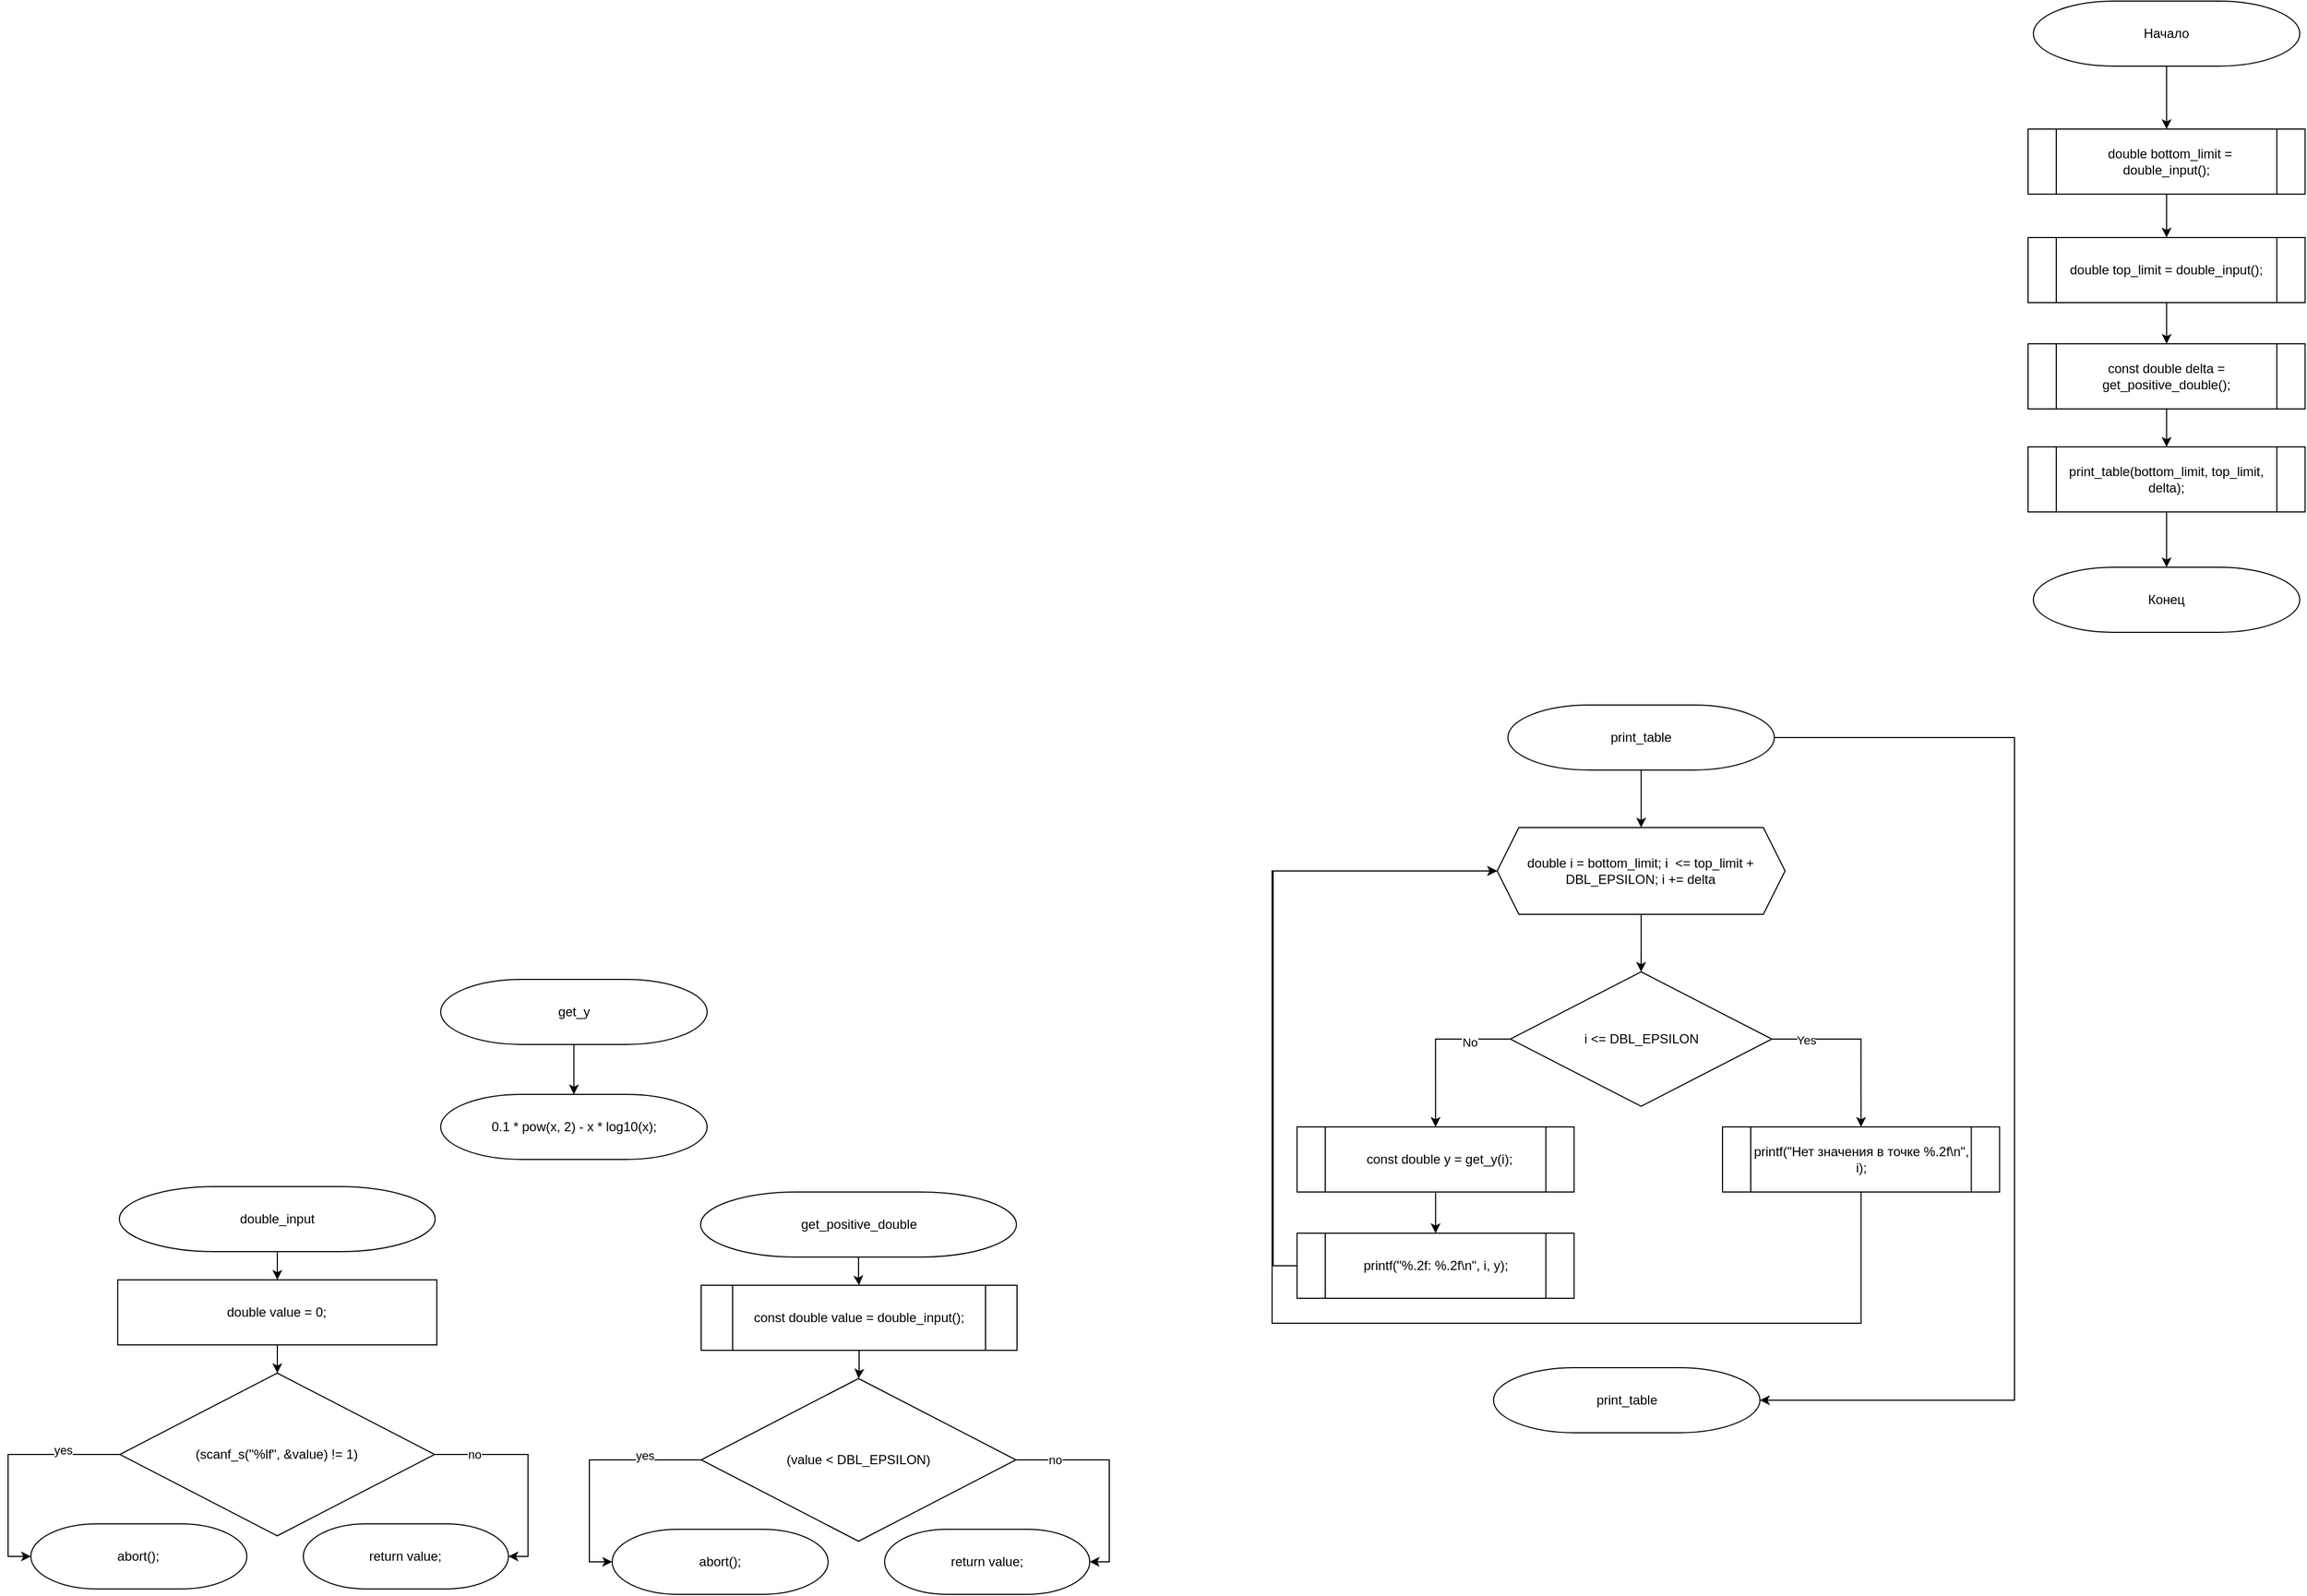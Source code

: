 <mxfile version="24.7.17">
  <diagram name="Страница — 1" id="hPPcrUByunXkYxeMK2Q-">
    <mxGraphModel dx="2051" dy="-694" grid="0" gridSize="10" guides="1" tooltips="1" connect="1" arrows="1" fold="1" page="0" pageScale="1" pageWidth="827" pageHeight="1169" math="0" shadow="0">
      <root>
        <mxCell id="0" />
        <mxCell id="1" parent="0" />
        <mxCell id="qzgSz0VJFYSZ9HDAb8HW-5" value="" style="edgeStyle=orthogonalEdgeStyle;rounded=0;orthogonalLoop=1;jettySize=auto;html=1;" parent="1" source="qzgSz0VJFYSZ9HDAb8HW-2" target="qzgSz0VJFYSZ9HDAb8HW-4" edge="1">
          <mxGeometry relative="1" as="geometry" />
        </mxCell>
        <mxCell id="qzgSz0VJFYSZ9HDAb8HW-2" value="Начало" style="strokeWidth=1;html=1;shape=mxgraph.flowchart.terminator;whiteSpace=wrap;" parent="1" vertex="1">
          <mxGeometry x="891.37" y="1438" width="245.5" height="60" as="geometry" />
        </mxCell>
        <mxCell id="qzgSz0VJFYSZ9HDAb8HW-9" value="" style="edgeStyle=orthogonalEdgeStyle;rounded=0;orthogonalLoop=1;jettySize=auto;html=1;" parent="1" source="qzgSz0VJFYSZ9HDAb8HW-4" target="qzgSz0VJFYSZ9HDAb8HW-6" edge="1">
          <mxGeometry relative="1" as="geometry" />
        </mxCell>
        <mxCell id="qzgSz0VJFYSZ9HDAb8HW-4" value="&amp;nbsp; double bottom_limit = double_input();" style="shape=process;whiteSpace=wrap;html=1;backgroundOutline=1;" parent="1" vertex="1">
          <mxGeometry x="886.5" y="1556" width="255.25" height="60" as="geometry" />
        </mxCell>
        <mxCell id="qzgSz0VJFYSZ9HDAb8HW-10" value="" style="edgeStyle=orthogonalEdgeStyle;rounded=0;orthogonalLoop=1;jettySize=auto;html=1;" parent="1" source="qzgSz0VJFYSZ9HDAb8HW-6" target="qzgSz0VJFYSZ9HDAb8HW-7" edge="1">
          <mxGeometry relative="1" as="geometry" />
        </mxCell>
        <mxCell id="qzgSz0VJFYSZ9HDAb8HW-6" value="double top_limit = double_input();" style="shape=process;whiteSpace=wrap;html=1;backgroundOutline=1;" parent="1" vertex="1">
          <mxGeometry x="886.5" y="1656" width="255.25" height="60" as="geometry" />
        </mxCell>
        <mxCell id="qzgSz0VJFYSZ9HDAb8HW-11" value="" style="edgeStyle=orthogonalEdgeStyle;rounded=0;orthogonalLoop=1;jettySize=auto;html=1;" parent="1" source="qzgSz0VJFYSZ9HDAb8HW-7" target="qzgSz0VJFYSZ9HDAb8HW-8" edge="1">
          <mxGeometry relative="1" as="geometry" />
        </mxCell>
        <mxCell id="qzgSz0VJFYSZ9HDAb8HW-7" value="const double delta = get_positive_double();" style="shape=process;whiteSpace=wrap;html=1;backgroundOutline=1;" parent="1" vertex="1">
          <mxGeometry x="886.5" y="1754" width="255.25" height="60" as="geometry" />
        </mxCell>
        <mxCell id="qzgSz0VJFYSZ9HDAb8HW-13" value="" style="edgeStyle=orthogonalEdgeStyle;rounded=0;orthogonalLoop=1;jettySize=auto;html=1;" parent="1" source="qzgSz0VJFYSZ9HDAb8HW-8" target="qzgSz0VJFYSZ9HDAb8HW-12" edge="1">
          <mxGeometry relative="1" as="geometry" />
        </mxCell>
        <mxCell id="qzgSz0VJFYSZ9HDAb8HW-8" value="print_table(bottom_limit, top_limit, delta);" style="shape=process;whiteSpace=wrap;html=1;backgroundOutline=1;" parent="1" vertex="1">
          <mxGeometry x="886.5" y="1849" width="255.25" height="60" as="geometry" />
        </mxCell>
        <mxCell id="qzgSz0VJFYSZ9HDAb8HW-12" value="Конец" style="strokeWidth=1;html=1;shape=mxgraph.flowchart.terminator;whiteSpace=wrap;" parent="1" vertex="1">
          <mxGeometry x="891.37" y="1960" width="245.5" height="60" as="geometry" />
        </mxCell>
        <mxCell id="qzgSz0VJFYSZ9HDAb8HW-25" value="" style="edgeStyle=orthogonalEdgeStyle;rounded=0;orthogonalLoop=1;jettySize=auto;html=1;" parent="1" source="qzgSz0VJFYSZ9HDAb8HW-14" target="qzgSz0VJFYSZ9HDAb8HW-15" edge="1">
          <mxGeometry relative="1" as="geometry" />
        </mxCell>
        <mxCell id="qzgSz0VJFYSZ9HDAb8HW-14" value="print_table" style="strokeWidth=1;html=1;shape=mxgraph.flowchart.terminator;whiteSpace=wrap;" parent="1" vertex="1">
          <mxGeometry x="407.25" y="2087" width="245.5" height="60" as="geometry" />
        </mxCell>
        <mxCell id="qzgSz0VJFYSZ9HDAb8HW-26" value="" style="edgeStyle=orthogonalEdgeStyle;rounded=0;orthogonalLoop=1;jettySize=auto;html=1;" parent="1" source="qzgSz0VJFYSZ9HDAb8HW-15" target="qzgSz0VJFYSZ9HDAb8HW-16" edge="1">
          <mxGeometry relative="1" as="geometry" />
        </mxCell>
        <mxCell id="qzgSz0VJFYSZ9HDAb8HW-15" value="double i = bottom_limit; i&amp;nbsp; &amp;lt;= top_limit + DBL_EPSILON; i += delta" style="shape=hexagon;perimeter=hexagonPerimeter2;whiteSpace=wrap;html=1;fixedSize=1;" parent="1" vertex="1">
          <mxGeometry x="397.38" y="2200" width="265.25" height="80" as="geometry" />
        </mxCell>
        <mxCell id="qzgSz0VJFYSZ9HDAb8HW-23" style="edgeStyle=orthogonalEdgeStyle;rounded=0;orthogonalLoop=1;jettySize=auto;html=1;entryX=0.5;entryY=0;entryDx=0;entryDy=0;" parent="1" source="qzgSz0VJFYSZ9HDAb8HW-16" target="qzgSz0VJFYSZ9HDAb8HW-19" edge="1">
          <mxGeometry relative="1" as="geometry">
            <Array as="points">
              <mxPoint x="733" y="2395" />
            </Array>
          </mxGeometry>
        </mxCell>
        <mxCell id="qzgSz0VJFYSZ9HDAb8HW-27" value="Yes" style="edgeLabel;html=1;align=center;verticalAlign=middle;resizable=0;points=[];" parent="qzgSz0VJFYSZ9HDAb8HW-23" vertex="1" connectable="0">
          <mxGeometry x="-0.617" y="-1" relative="1" as="geometry">
            <mxPoint as="offset" />
          </mxGeometry>
        </mxCell>
        <mxCell id="qzgSz0VJFYSZ9HDAb8HW-24" style="edgeStyle=orthogonalEdgeStyle;rounded=0;orthogonalLoop=1;jettySize=auto;html=1;entryX=0.5;entryY=0;entryDx=0;entryDy=0;" parent="1" source="qzgSz0VJFYSZ9HDAb8HW-16" target="qzgSz0VJFYSZ9HDAb8HW-20" edge="1">
          <mxGeometry relative="1" as="geometry">
            <mxPoint x="318.762" y="2467.429" as="targetPoint" />
            <Array as="points">
              <mxPoint x="341" y="2395" />
            </Array>
          </mxGeometry>
        </mxCell>
        <mxCell id="qzgSz0VJFYSZ9HDAb8HW-28" value="No" style="edgeLabel;html=1;align=center;verticalAlign=middle;resizable=0;points=[];" parent="qzgSz0VJFYSZ9HDAb8HW-24" vertex="1" connectable="0">
          <mxGeometry x="-0.5" y="3" relative="1" as="geometry">
            <mxPoint as="offset" />
          </mxGeometry>
        </mxCell>
        <mxCell id="qzgSz0VJFYSZ9HDAb8HW-16" value="i &amp;lt;= DBL_EPSILON" style="rhombus;whiteSpace=wrap;html=1;" parent="1" vertex="1">
          <mxGeometry x="409.5" y="2333" width="241" height="124" as="geometry" />
        </mxCell>
        <mxCell id="m4d6QQzG-LVU8HIgn0uS-2" style="edgeStyle=orthogonalEdgeStyle;rounded=0;orthogonalLoop=1;jettySize=auto;html=1;entryX=0;entryY=0.5;entryDx=0;entryDy=0;" edge="1" parent="1" source="qzgSz0VJFYSZ9HDAb8HW-19" target="qzgSz0VJFYSZ9HDAb8HW-15">
          <mxGeometry relative="1" as="geometry">
            <Array as="points">
              <mxPoint x="733" y="2657" />
              <mxPoint x="190" y="2657" />
              <mxPoint x="190" y="2240" />
            </Array>
          </mxGeometry>
        </mxCell>
        <mxCell id="qzgSz0VJFYSZ9HDAb8HW-19" value="printf(&quot;Нет значения в точке %.2f\n&quot;, i);" style="shape=process;whiteSpace=wrap;html=1;backgroundOutline=1;" parent="1" vertex="1">
          <mxGeometry x="605" y="2476" width="255.25" height="60" as="geometry" />
        </mxCell>
        <mxCell id="qzgSz0VJFYSZ9HDAb8HW-30" value="" style="edgeStyle=orthogonalEdgeStyle;rounded=0;orthogonalLoop=1;jettySize=auto;html=1;" parent="1" source="qzgSz0VJFYSZ9HDAb8HW-20" target="qzgSz0VJFYSZ9HDAb8HW-29" edge="1">
          <mxGeometry relative="1" as="geometry" />
        </mxCell>
        <mxCell id="qzgSz0VJFYSZ9HDAb8HW-20" value="&amp;nbsp; const double y = get_y(i);" style="shape=process;whiteSpace=wrap;html=1;backgroundOutline=1;" parent="1" vertex="1">
          <mxGeometry x="213" y="2476" width="255.25" height="60" as="geometry" />
        </mxCell>
        <mxCell id="m4d6QQzG-LVU8HIgn0uS-1" style="edgeStyle=orthogonalEdgeStyle;rounded=0;orthogonalLoop=1;jettySize=auto;html=1;entryX=0;entryY=0.5;entryDx=0;entryDy=0;" edge="1" parent="1" source="qzgSz0VJFYSZ9HDAb8HW-29" target="qzgSz0VJFYSZ9HDAb8HW-15">
          <mxGeometry relative="1" as="geometry">
            <Array as="points">
              <mxPoint x="191" y="2604" />
              <mxPoint x="191" y="2240" />
            </Array>
          </mxGeometry>
        </mxCell>
        <mxCell id="qzgSz0VJFYSZ9HDAb8HW-29" value="printf(&quot;%.2f: %.2f\n&quot;, i, y);" style="shape=process;whiteSpace=wrap;html=1;backgroundOutline=1;" parent="1" vertex="1">
          <mxGeometry x="213" y="2574" width="255.25" height="60" as="geometry" />
        </mxCell>
        <mxCell id="qzgSz0VJFYSZ9HDAb8HW-33" value="" style="edgeStyle=orthogonalEdgeStyle;rounded=0;orthogonalLoop=1;jettySize=auto;html=1;" parent="1" source="qzgSz0VJFYSZ9HDAb8HW-31" target="qzgSz0VJFYSZ9HDAb8HW-32" edge="1">
          <mxGeometry relative="1" as="geometry" />
        </mxCell>
        <mxCell id="qzgSz0VJFYSZ9HDAb8HW-31" value="get_y" style="strokeWidth=1;html=1;shape=mxgraph.flowchart.terminator;whiteSpace=wrap;" parent="1" vertex="1">
          <mxGeometry x="-576" y="2340" width="245.5" height="60" as="geometry" />
        </mxCell>
        <mxCell id="qzgSz0VJFYSZ9HDAb8HW-32" value="0.1 * pow(x, 2) - x * log10(x);" style="strokeWidth=1;html=1;shape=mxgraph.flowchart.terminator;whiteSpace=wrap;" parent="1" vertex="1">
          <mxGeometry x="-576" y="2446" width="245.5" height="60" as="geometry" />
        </mxCell>
        <mxCell id="qzgSz0VJFYSZ9HDAb8HW-34" style="edgeStyle=orthogonalEdgeStyle;rounded=0;orthogonalLoop=1;jettySize=auto;html=1;entryX=1;entryY=0.5;entryDx=0;entryDy=0;exitX=1;exitY=0.5;exitDx=0;exitDy=0;entryPerimeter=0;" parent="1" source="qzgSz0VJFYSZ9HDAb8HW-38" target="qzgSz0VJFYSZ9HDAb8HW-42" edge="1">
          <mxGeometry relative="1" as="geometry">
            <mxPoint x="-588.05" y="2784" as="sourcePoint" />
            <mxPoint x="-518.05" y="2964" as="targetPoint" />
            <Array as="points">
              <mxPoint x="-495.55" y="2778" />
              <mxPoint x="-495.55" y="2872" />
            </Array>
          </mxGeometry>
        </mxCell>
        <mxCell id="qzgSz0VJFYSZ9HDAb8HW-35" value="no" style="edgeLabel;html=1;align=center;verticalAlign=middle;resizable=0;points=[];" parent="qzgSz0VJFYSZ9HDAb8HW-34" vertex="1" connectable="0">
          <mxGeometry x="-0.638" relative="1" as="geometry">
            <mxPoint as="offset" />
          </mxGeometry>
        </mxCell>
        <mxCell id="qzgSz0VJFYSZ9HDAb8HW-36" style="edgeStyle=orthogonalEdgeStyle;rounded=0;orthogonalLoop=1;jettySize=auto;html=1;entryX=0;entryY=0.5;entryDx=0;entryDy=0;exitX=0;exitY=0.5;exitDx=0;exitDy=0;entryPerimeter=0;" parent="1" source="qzgSz0VJFYSZ9HDAb8HW-38" target="qzgSz0VJFYSZ9HDAb8HW-41" edge="1">
          <mxGeometry relative="1" as="geometry">
            <mxPoint x="-868.05" y="2784" as="sourcePoint" />
            <mxPoint x="-943.05" y="2964" as="targetPoint" />
            <Array as="points">
              <mxPoint x="-974.55" y="2778" />
              <mxPoint x="-974.55" y="2872" />
            </Array>
          </mxGeometry>
        </mxCell>
        <mxCell id="qzgSz0VJFYSZ9HDAb8HW-37" value="yes" style="edgeLabel;html=1;align=center;verticalAlign=middle;resizable=0;points=[];" parent="qzgSz0VJFYSZ9HDAb8HW-36" vertex="1" connectable="0">
          <mxGeometry x="-0.517" y="-4" relative="1" as="geometry">
            <mxPoint as="offset" />
          </mxGeometry>
        </mxCell>
        <mxCell id="qzgSz0VJFYSZ9HDAb8HW-38" value="(scanf_s(&quot;%lf&quot;, &amp;amp;value) != 1)" style="rhombus;whiteSpace=wrap;html=1;" parent="1" vertex="1">
          <mxGeometry x="-871.55" y="2703" width="290" height="150" as="geometry" />
        </mxCell>
        <mxCell id="qzgSz0VJFYSZ9HDAb8HW-39" value="" style="edgeStyle=orthogonalEdgeStyle;rounded=0;orthogonalLoop=1;jettySize=auto;html=1;" parent="1" source="qzgSz0VJFYSZ9HDAb8HW-40" target="qzgSz0VJFYSZ9HDAb8HW-44" edge="1">
          <mxGeometry relative="1" as="geometry" />
        </mxCell>
        <mxCell id="qzgSz0VJFYSZ9HDAb8HW-40" value="&lt;div style=&quot;background-color: rgb(255, 255, 255);&quot;&gt;&lt;pre style=&quot;&quot;&gt;&lt;font style=&quot;&quot;&gt;&lt;font face=&quot;Helvetica&quot;&gt;&lt;span style=&quot;white-space: normal;&quot;&gt;double_input&lt;/span&gt;&lt;/font&gt;&lt;font face=&quot;JetBrains Mono, monospace&quot; color=&quot;#202020&quot;&gt;&lt;br&gt;&lt;/font&gt;&lt;/font&gt;&lt;/pre&gt;&lt;/div&gt;" style="strokeWidth=1;html=1;shape=mxgraph.flowchart.terminator;whiteSpace=wrap;" parent="1" vertex="1">
          <mxGeometry x="-872.05" y="2531" width="291" height="60" as="geometry" />
        </mxCell>
        <mxCell id="qzgSz0VJFYSZ9HDAb8HW-41" value="&lt;font style=&quot;font-size: 12px;&quot;&gt;abort();&lt;/font&gt;" style="strokeWidth=1;html=1;shape=mxgraph.flowchart.terminator;whiteSpace=wrap;" parent="1" vertex="1">
          <mxGeometry x="-953.55" y="2842" width="199" height="60" as="geometry" />
        </mxCell>
        <mxCell id="qzgSz0VJFYSZ9HDAb8HW-42" value="&lt;font style=&quot;font-size: 12px;&quot;&gt;return value;&lt;/font&gt;" style="strokeWidth=1;html=1;shape=mxgraph.flowchart.terminator;whiteSpace=wrap;" parent="1" vertex="1">
          <mxGeometry x="-702.55" y="2842" width="189" height="60" as="geometry" />
        </mxCell>
        <mxCell id="qzgSz0VJFYSZ9HDAb8HW-43" value="" style="edgeStyle=orthogonalEdgeStyle;rounded=0;orthogonalLoop=1;jettySize=auto;html=1;" parent="1" source="qzgSz0VJFYSZ9HDAb8HW-44" target="qzgSz0VJFYSZ9HDAb8HW-38" edge="1">
          <mxGeometry relative="1" as="geometry" />
        </mxCell>
        <mxCell id="qzgSz0VJFYSZ9HDAb8HW-44" value="double value = 0;" style="rounded=0;whiteSpace=wrap;html=1;" parent="1" vertex="1">
          <mxGeometry x="-873.55" y="2617" width="294" height="60" as="geometry" />
        </mxCell>
        <mxCell id="qzgSz0VJFYSZ9HDAb8HW-45" style="edgeStyle=orthogonalEdgeStyle;rounded=0;orthogonalLoop=1;jettySize=auto;html=1;entryX=1;entryY=0.5;entryDx=0;entryDy=0;exitX=1;exitY=0.5;exitDx=0;exitDy=0;entryPerimeter=0;" parent="1" source="qzgSz0VJFYSZ9HDAb8HW-49" target="qzgSz0VJFYSZ9HDAb8HW-53" edge="1">
          <mxGeometry relative="1" as="geometry">
            <mxPoint x="-52.5" y="2789" as="sourcePoint" />
            <mxPoint x="17.5" y="2969" as="targetPoint" />
            <Array as="points">
              <mxPoint x="40" y="2783" />
              <mxPoint x="40" y="2877" />
            </Array>
          </mxGeometry>
        </mxCell>
        <mxCell id="qzgSz0VJFYSZ9HDAb8HW-46" value="no" style="edgeLabel;html=1;align=center;verticalAlign=middle;resizable=0;points=[];" parent="qzgSz0VJFYSZ9HDAb8HW-45" vertex="1" connectable="0">
          <mxGeometry x="-0.638" relative="1" as="geometry">
            <mxPoint as="offset" />
          </mxGeometry>
        </mxCell>
        <mxCell id="qzgSz0VJFYSZ9HDAb8HW-47" style="edgeStyle=orthogonalEdgeStyle;rounded=0;orthogonalLoop=1;jettySize=auto;html=1;entryX=0;entryY=0.5;entryDx=0;entryDy=0;exitX=0;exitY=0.5;exitDx=0;exitDy=0;entryPerimeter=0;" parent="1" source="qzgSz0VJFYSZ9HDAb8HW-49" target="qzgSz0VJFYSZ9HDAb8HW-52" edge="1">
          <mxGeometry relative="1" as="geometry">
            <mxPoint x="-332.5" y="2789" as="sourcePoint" />
            <mxPoint x="-407.5" y="2969" as="targetPoint" />
            <Array as="points">
              <mxPoint x="-439" y="2783" />
              <mxPoint x="-439" y="2877" />
            </Array>
          </mxGeometry>
        </mxCell>
        <mxCell id="qzgSz0VJFYSZ9HDAb8HW-48" value="yes" style="edgeLabel;html=1;align=center;verticalAlign=middle;resizable=0;points=[];" parent="qzgSz0VJFYSZ9HDAb8HW-47" vertex="1" connectable="0">
          <mxGeometry x="-0.517" y="-4" relative="1" as="geometry">
            <mxPoint as="offset" />
          </mxGeometry>
        </mxCell>
        <mxCell id="qzgSz0VJFYSZ9HDAb8HW-49" value="(value &amp;lt; DBL_EPSILON)" style="rhombus;whiteSpace=wrap;html=1;" parent="1" vertex="1">
          <mxGeometry x="-336" y="2708" width="290" height="150" as="geometry" />
        </mxCell>
        <mxCell id="qzgSz0VJFYSZ9HDAb8HW-57" value="" style="edgeStyle=orthogonalEdgeStyle;rounded=0;orthogonalLoop=1;jettySize=auto;html=1;" parent="1" source="qzgSz0VJFYSZ9HDAb8HW-51" target="qzgSz0VJFYSZ9HDAb8HW-56" edge="1">
          <mxGeometry relative="1" as="geometry" />
        </mxCell>
        <mxCell id="qzgSz0VJFYSZ9HDAb8HW-51" value="&lt;div style=&quot;background-color: rgb(255, 255, 255);&quot;&gt;&lt;pre style=&quot;&quot;&gt;&lt;font style=&quot;&quot;&gt;&lt;font face=&quot;Helvetica&quot;&gt;&lt;span style=&quot;white-space: normal;&quot;&gt;get_positive_double&lt;/span&gt;&lt;/font&gt;&lt;font face=&quot;JetBrains Mono, monospace&quot; color=&quot;#202020&quot;&gt;&lt;br&gt;&lt;/font&gt;&lt;/font&gt;&lt;/pre&gt;&lt;/div&gt;" style="strokeWidth=1;html=1;shape=mxgraph.flowchart.terminator;whiteSpace=wrap;" parent="1" vertex="1">
          <mxGeometry x="-336.5" y="2536" width="291" height="60" as="geometry" />
        </mxCell>
        <mxCell id="qzgSz0VJFYSZ9HDAb8HW-52" value="&lt;font style=&quot;font-size: 12px;&quot;&gt;abort();&lt;/font&gt;" style="strokeWidth=1;html=1;shape=mxgraph.flowchart.terminator;whiteSpace=wrap;" parent="1" vertex="1">
          <mxGeometry x="-418" y="2847" width="199" height="60" as="geometry" />
        </mxCell>
        <mxCell id="qzgSz0VJFYSZ9HDAb8HW-53" value="&lt;font style=&quot;font-size: 12px;&quot;&gt;return value;&lt;/font&gt;" style="strokeWidth=1;html=1;shape=mxgraph.flowchart.terminator;whiteSpace=wrap;" parent="1" vertex="1">
          <mxGeometry x="-167" y="2847" width="189" height="60" as="geometry" />
        </mxCell>
        <mxCell id="qzgSz0VJFYSZ9HDAb8HW-58" value="" style="edgeStyle=orthogonalEdgeStyle;rounded=0;orthogonalLoop=1;jettySize=auto;html=1;" parent="1" source="qzgSz0VJFYSZ9HDAb8HW-56" target="qzgSz0VJFYSZ9HDAb8HW-49" edge="1">
          <mxGeometry relative="1" as="geometry" />
        </mxCell>
        <mxCell id="qzgSz0VJFYSZ9HDAb8HW-56" value="const double value = double_input();" style="shape=process;whiteSpace=wrap;html=1;backgroundOutline=1;" parent="1" vertex="1">
          <mxGeometry x="-336" y="2622" width="291" height="60" as="geometry" />
        </mxCell>
        <mxCell id="m4d6QQzG-LVU8HIgn0uS-3" value="print_table" style="strokeWidth=1;html=1;shape=mxgraph.flowchart.terminator;whiteSpace=wrap;" vertex="1" parent="1">
          <mxGeometry x="394" y="2698" width="245.5" height="60" as="geometry" />
        </mxCell>
        <mxCell id="m4d6QQzG-LVU8HIgn0uS-4" style="edgeStyle=orthogonalEdgeStyle;rounded=0;orthogonalLoop=1;jettySize=auto;html=1;entryX=1;entryY=0.5;entryDx=0;entryDy=0;entryPerimeter=0;" edge="1" parent="1" source="qzgSz0VJFYSZ9HDAb8HW-14" target="m4d6QQzG-LVU8HIgn0uS-3">
          <mxGeometry relative="1" as="geometry">
            <Array as="points">
              <mxPoint x="874" y="2117" />
              <mxPoint x="874" y="2728" />
            </Array>
          </mxGeometry>
        </mxCell>
      </root>
    </mxGraphModel>
  </diagram>
</mxfile>
